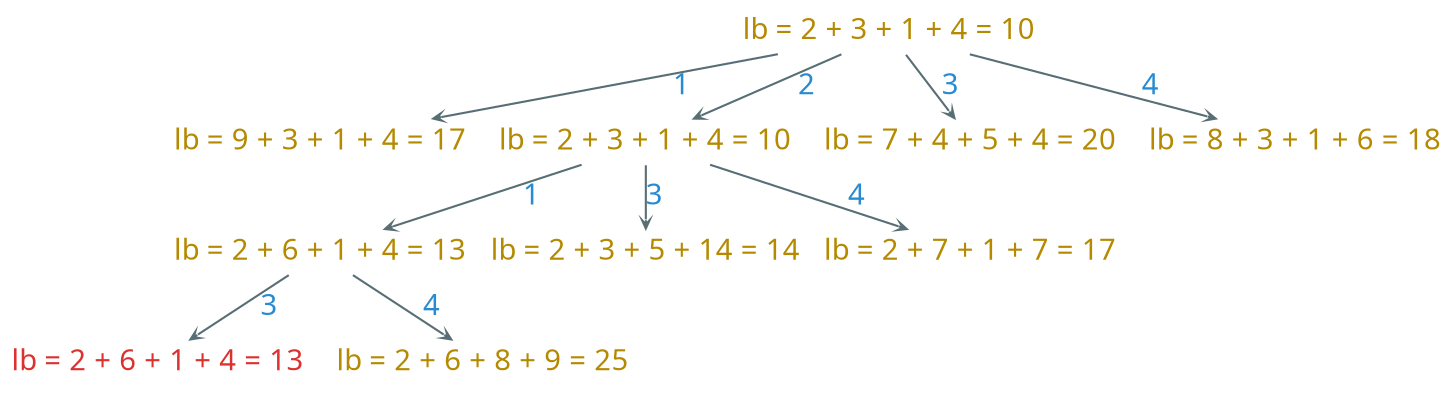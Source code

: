 digraph g {
    bgcolor=transparent
    rankdir=TB
    graph [nodesep=0.16,  ranksep=0.2]
    node [shape=plaintext,  color="#586e75",  fixedsize=true,  width=2,  height=0.3,  fontcolor="#b58900",  fontsize=14,  fontname="LXGWWenKai"]
    edge [arrowhead=vee,  color="#586e75",  fontcolor="#268bd2",  fontsize=14,  fontname="LXGWWenKai",  arrowsize=0.4]

    root [label="lb = 2 + 3 + 1 + 4 = 10"]

    root -> "lb = 9 + 3 + 1 + 4 = 17" [label=1]
    root -> "lb = 2 + 3 + 1 + 4 = 10" [label=2]
    root -> "lb = 7 + 4 + 5 + 4 = 20" [label=3]
    root -> "lb = 8 + 3 + 1 + 6 = 18" [label=4]

    "lb = 2 + 3 + 1 + 4 = 10" -> "lb = 2 + 6 + 1 + 4 = 13" [label=1]
    "lb = 2 + 3 + 1 + 4 = 10" -> "lb = 2 + 3 + 5 + 14 = 14" [label=3]
    "lb = 2 + 3 + 1 + 4 = 10" -> "lb = 2 + 7 + 1 + 7 = 17" [label=4]

    node [fontcolor="#dc322f"]

    13 [label="lb = 2 + 6 + 1 + 4 = 13"]

    "lb = 2 + 6 + 1 + 4 = 13" -> 13 [label="3"]

    node [fontcolor="#b58900"]

    "lb = 2 + 6 + 1 + 4 = 13" -> "lb = 2 + 6 + 8 + 9 = 25" [label="4"]
}